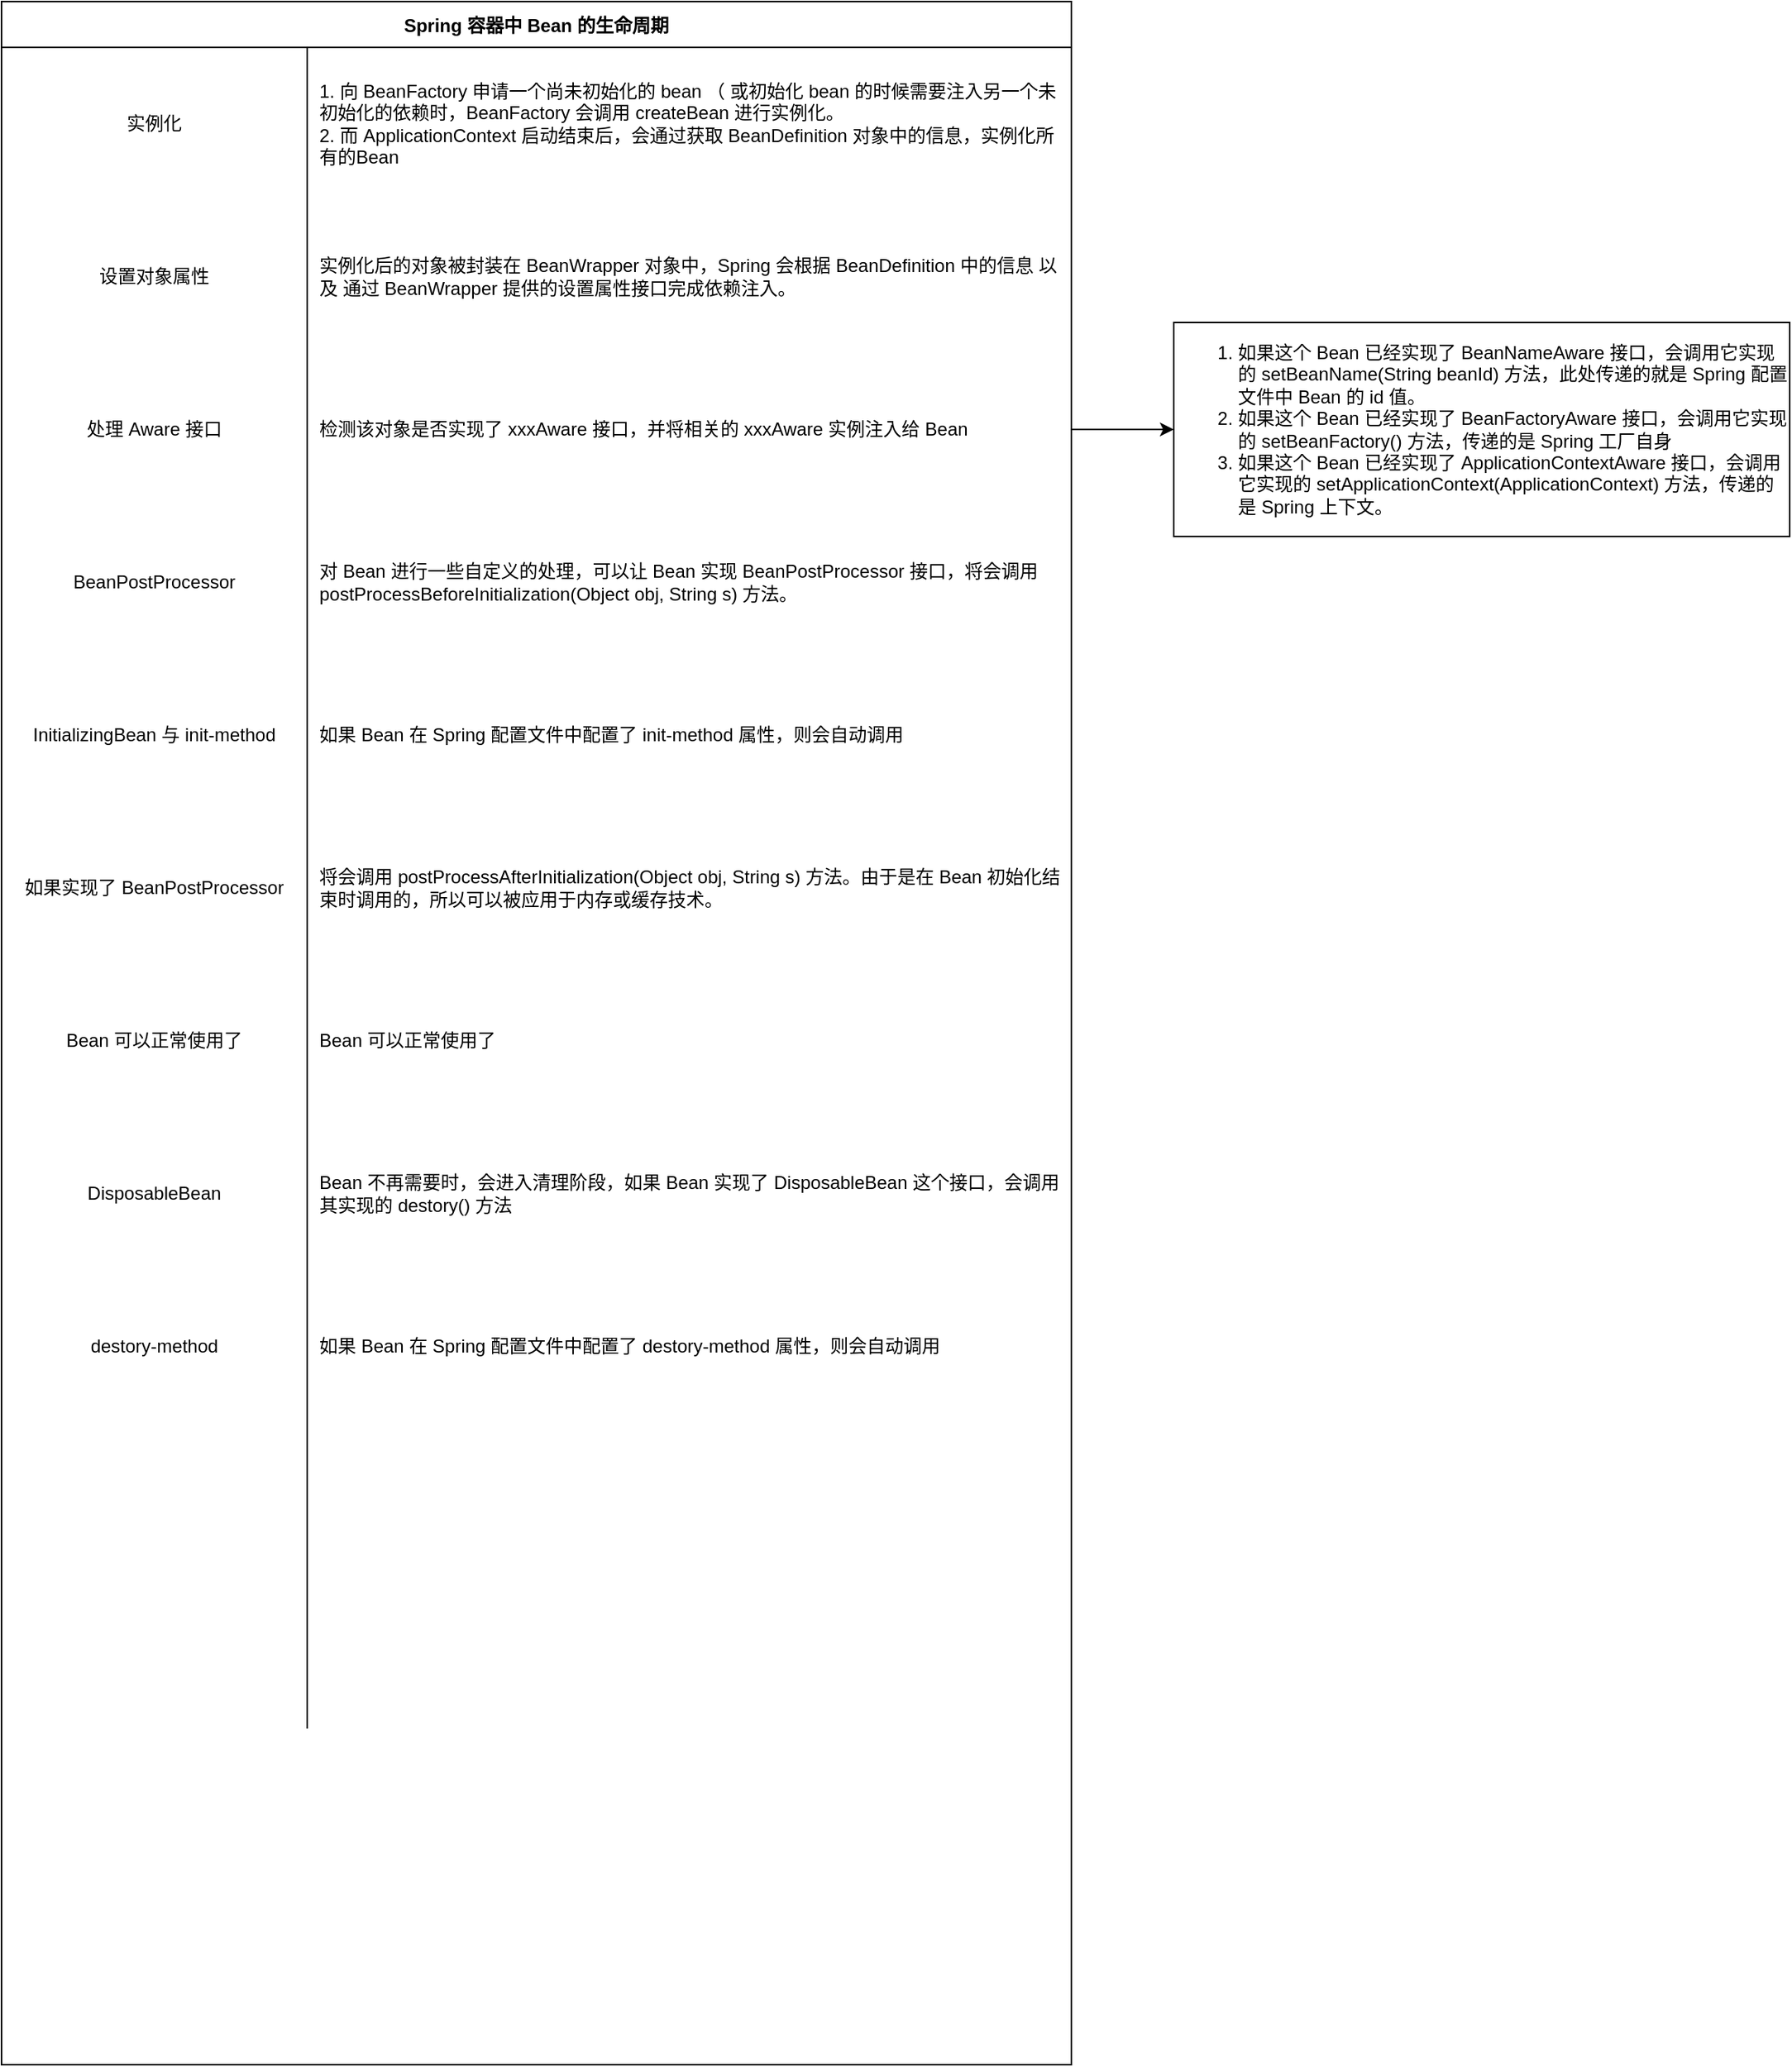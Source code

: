 <mxfile version="20.3.0" type="github">
  <diagram id="HpUtAqqF78r0Vk_ddy8N" name="第 1 页">
    <mxGraphModel dx="1422" dy="698" grid="1" gridSize="10" guides="1" tooltips="1" connect="1" arrows="1" fold="1" page="1" pageScale="1" pageWidth="827" pageHeight="1169" math="0" shadow="0">
      <root>
        <mxCell id="0" />
        <mxCell id="1" parent="0" />
        <mxCell id="00i76T0MfJ0s87nbjDvm-21" value="Spring 容器中 Bean 的生命周期" style="shape=table;startSize=30;container=1;collapsible=0;childLayout=tableLayout;fixedRows=1;rowLines=0;fontStyle=1;" parent="1" vertex="1">
          <mxGeometry x="60" y="40" width="700" height="1350" as="geometry" />
        </mxCell>
        <mxCell id="00i76T0MfJ0s87nbjDvm-22" value="" style="shape=tableRow;horizontal=0;startSize=0;swimlaneHead=0;swimlaneBody=0;top=0;left=0;bottom=0;right=0;collapsible=0;dropTarget=0;fillColor=none;points=[[0,0.5],[1,0.5]];portConstraint=eastwest;" parent="00i76T0MfJ0s87nbjDvm-21" vertex="1">
          <mxGeometry y="30" width="700" height="100" as="geometry" />
        </mxCell>
        <mxCell id="00i76T0MfJ0s87nbjDvm-23" value="实例化" style="shape=partialRectangle;html=1;whiteSpace=wrap;connectable=0;fillColor=none;top=0;left=0;bottom=0;right=0;overflow=hidden;pointerEvents=1;" parent="00i76T0MfJ0s87nbjDvm-22" vertex="1">
          <mxGeometry width="200" height="100" as="geometry">
            <mxRectangle width="200" height="100" as="alternateBounds" />
          </mxGeometry>
        </mxCell>
        <mxCell id="00i76T0MfJ0s87nbjDvm-24" value="1. 向 BeanFactory 申请一个尚未初始化的 bean （ 或初始化 bean 的时候需要注入另一个未初始化的依赖时，BeanFactory 会调用 createBean 进行实例化。&lt;br&gt;2. 而 ApplicationContext 启动结束后，会通过获取 BeanDefinition 对象中的信息，实例化所有的Bean" style="shape=partialRectangle;html=1;whiteSpace=wrap;connectable=0;fillColor=none;top=0;left=0;bottom=0;right=0;align=left;spacingLeft=6;overflow=hidden;" parent="00i76T0MfJ0s87nbjDvm-22" vertex="1">
          <mxGeometry x="200" width="500" height="100" as="geometry">
            <mxRectangle width="500" height="100" as="alternateBounds" />
          </mxGeometry>
        </mxCell>
        <mxCell id="00i76T0MfJ0s87nbjDvm-25" value="" style="shape=tableRow;horizontal=0;startSize=0;swimlaneHead=0;swimlaneBody=0;top=0;left=0;bottom=0;right=0;collapsible=0;dropTarget=0;fillColor=none;points=[[0,0.5],[1,0.5]];portConstraint=eastwest;" parent="00i76T0MfJ0s87nbjDvm-21" vertex="1">
          <mxGeometry y="130" width="700" height="100" as="geometry" />
        </mxCell>
        <mxCell id="00i76T0MfJ0s87nbjDvm-26" value="设置对象属性" style="shape=partialRectangle;html=1;whiteSpace=wrap;connectable=0;fillColor=none;top=0;left=0;bottom=0;right=0;overflow=hidden;" parent="00i76T0MfJ0s87nbjDvm-25" vertex="1">
          <mxGeometry width="200" height="100" as="geometry">
            <mxRectangle width="200" height="100" as="alternateBounds" />
          </mxGeometry>
        </mxCell>
        <mxCell id="00i76T0MfJ0s87nbjDvm-27" value="实例化后的对象被封装在 BeanWrapper 对象中，Spring 会根据 BeanDefinition 中的信息 以及 通过 BeanWrapper 提供的设置属性接口完成依赖注入。" style="shape=partialRectangle;html=1;whiteSpace=wrap;connectable=0;fillColor=none;top=0;left=0;bottom=0;right=0;align=left;spacingLeft=6;overflow=hidden;" parent="00i76T0MfJ0s87nbjDvm-25" vertex="1">
          <mxGeometry x="200" width="500" height="100" as="geometry">
            <mxRectangle width="500" height="100" as="alternateBounds" />
          </mxGeometry>
        </mxCell>
        <mxCell id="00i76T0MfJ0s87nbjDvm-28" value="" style="shape=tableRow;horizontal=0;startSize=0;swimlaneHead=0;swimlaneBody=0;top=0;left=0;bottom=0;right=0;collapsible=0;dropTarget=0;fillColor=none;points=[[0,0.5],[1,0.5]];portConstraint=eastwest;" parent="00i76T0MfJ0s87nbjDvm-21" vertex="1">
          <mxGeometry y="230" width="700" height="100" as="geometry" />
        </mxCell>
        <mxCell id="00i76T0MfJ0s87nbjDvm-29" value="处理 Aware 接口" style="shape=partialRectangle;html=1;whiteSpace=wrap;connectable=0;fillColor=none;top=0;left=0;bottom=0;right=0;overflow=hidden;" parent="00i76T0MfJ0s87nbjDvm-28" vertex="1">
          <mxGeometry width="200" height="100" as="geometry">
            <mxRectangle width="200" height="100" as="alternateBounds" />
          </mxGeometry>
        </mxCell>
        <mxCell id="00i76T0MfJ0s87nbjDvm-30" value="检测该对象是否实现了 xxxAware 接口，并将相关的 xxxAware 实例注入给 Bean" style="shape=partialRectangle;html=1;whiteSpace=wrap;connectable=0;fillColor=none;top=0;left=0;bottom=0;right=0;align=left;spacingLeft=6;overflow=hidden;" parent="00i76T0MfJ0s87nbjDvm-28" vertex="1">
          <mxGeometry x="200" width="500" height="100" as="geometry">
            <mxRectangle width="500" height="100" as="alternateBounds" />
          </mxGeometry>
        </mxCell>
        <mxCell id="00i76T0MfJ0s87nbjDvm-60" style="shape=tableRow;horizontal=0;startSize=0;swimlaneHead=0;swimlaneBody=0;top=0;left=0;bottom=0;right=0;collapsible=0;dropTarget=0;fillColor=none;points=[[0,0.5],[1,0.5]];portConstraint=eastwest;" parent="00i76T0MfJ0s87nbjDvm-21" vertex="1">
          <mxGeometry y="330" width="700" height="100" as="geometry" />
        </mxCell>
        <mxCell id="00i76T0MfJ0s87nbjDvm-61" value="BeanPostProcessor" style="shape=partialRectangle;html=1;whiteSpace=wrap;connectable=0;fillColor=none;top=0;left=0;bottom=0;right=0;overflow=hidden;" parent="00i76T0MfJ0s87nbjDvm-60" vertex="1">
          <mxGeometry width="200" height="100" as="geometry">
            <mxRectangle width="200" height="100" as="alternateBounds" />
          </mxGeometry>
        </mxCell>
        <mxCell id="00i76T0MfJ0s87nbjDvm-62" value="对 Bean 进行一些自定义的处理，可以让 Bean 实现 BeanPostProcessor 接口，将会调用 postProcessBeforeInitialization(Object obj, String s) 方法。" style="shape=partialRectangle;html=1;whiteSpace=wrap;connectable=0;fillColor=none;top=0;left=0;bottom=0;right=0;align=left;spacingLeft=6;overflow=hidden;" parent="00i76T0MfJ0s87nbjDvm-60" vertex="1">
          <mxGeometry x="200" width="500" height="100" as="geometry">
            <mxRectangle width="500" height="100" as="alternateBounds" />
          </mxGeometry>
        </mxCell>
        <mxCell id="00i76T0MfJ0s87nbjDvm-57" style="shape=tableRow;horizontal=0;startSize=0;swimlaneHead=0;swimlaneBody=0;top=0;left=0;bottom=0;right=0;collapsible=0;dropTarget=0;fillColor=none;points=[[0,0.5],[1,0.5]];portConstraint=eastwest;" parent="00i76T0MfJ0s87nbjDvm-21" vertex="1">
          <mxGeometry y="430" width="700" height="100" as="geometry" />
        </mxCell>
        <mxCell id="00i76T0MfJ0s87nbjDvm-58" value="InitializingBean 与 init-method" style="shape=partialRectangle;html=1;whiteSpace=wrap;connectable=0;fillColor=none;top=0;left=0;bottom=0;right=0;overflow=hidden;" parent="00i76T0MfJ0s87nbjDvm-57" vertex="1">
          <mxGeometry width="200" height="100" as="geometry">
            <mxRectangle width="200" height="100" as="alternateBounds" />
          </mxGeometry>
        </mxCell>
        <mxCell id="00i76T0MfJ0s87nbjDvm-59" value="如果 Bean 在 Spring 配置文件中配置了 init-method 属性，则会自动调用" style="shape=partialRectangle;html=1;whiteSpace=wrap;connectable=0;fillColor=none;top=0;left=0;bottom=0;right=0;align=left;spacingLeft=6;overflow=hidden;" parent="00i76T0MfJ0s87nbjDvm-57" vertex="1">
          <mxGeometry x="200" width="500" height="100" as="geometry">
            <mxRectangle width="500" height="100" as="alternateBounds" />
          </mxGeometry>
        </mxCell>
        <mxCell id="00i76T0MfJ0s87nbjDvm-54" style="shape=tableRow;horizontal=0;startSize=0;swimlaneHead=0;swimlaneBody=0;top=0;left=0;bottom=0;right=0;collapsible=0;dropTarget=0;fillColor=none;points=[[0,0.5],[1,0.5]];portConstraint=eastwest;" parent="00i76T0MfJ0s87nbjDvm-21" vertex="1">
          <mxGeometry y="530" width="700" height="100" as="geometry" />
        </mxCell>
        <mxCell id="00i76T0MfJ0s87nbjDvm-55" value="如果实现了 BeanPostProcessor" style="shape=partialRectangle;html=1;whiteSpace=wrap;connectable=0;fillColor=none;top=0;left=0;bottom=0;right=0;overflow=hidden;" parent="00i76T0MfJ0s87nbjDvm-54" vertex="1">
          <mxGeometry width="200" height="100" as="geometry">
            <mxRectangle width="200" height="100" as="alternateBounds" />
          </mxGeometry>
        </mxCell>
        <mxCell id="00i76T0MfJ0s87nbjDvm-56" value="将会调用 postProcessAfterInitialization(Object obj, String s) 方法。由于是在 Bean 初始化结束时调用的，所以可以被应用于内存或缓存技术。" style="shape=partialRectangle;html=1;whiteSpace=wrap;connectable=0;fillColor=none;top=0;left=0;bottom=0;right=0;align=left;spacingLeft=6;overflow=hidden;" parent="00i76T0MfJ0s87nbjDvm-54" vertex="1">
          <mxGeometry x="200" width="500" height="100" as="geometry">
            <mxRectangle width="500" height="100" as="alternateBounds" />
          </mxGeometry>
        </mxCell>
        <mxCell id="00i76T0MfJ0s87nbjDvm-51" style="shape=tableRow;horizontal=0;startSize=0;swimlaneHead=0;swimlaneBody=0;top=0;left=0;bottom=0;right=0;collapsible=0;dropTarget=0;fillColor=none;points=[[0,0.5],[1,0.5]];portConstraint=eastwest;" parent="00i76T0MfJ0s87nbjDvm-21" vertex="1">
          <mxGeometry y="630" width="700" height="100" as="geometry" />
        </mxCell>
        <mxCell id="00i76T0MfJ0s87nbjDvm-52" value="Bean 可以正常使用了" style="shape=partialRectangle;html=1;whiteSpace=wrap;connectable=0;fillColor=none;top=0;left=0;bottom=0;right=0;overflow=hidden;" parent="00i76T0MfJ0s87nbjDvm-51" vertex="1">
          <mxGeometry width="200" height="100" as="geometry">
            <mxRectangle width="200" height="100" as="alternateBounds" />
          </mxGeometry>
        </mxCell>
        <mxCell id="00i76T0MfJ0s87nbjDvm-53" value="Bean 可以正常使用了" style="shape=partialRectangle;html=1;whiteSpace=wrap;connectable=0;fillColor=none;top=0;left=0;bottom=0;right=0;align=left;spacingLeft=6;overflow=hidden;" parent="00i76T0MfJ0s87nbjDvm-51" vertex="1">
          <mxGeometry x="200" width="500" height="100" as="geometry">
            <mxRectangle width="500" height="100" as="alternateBounds" />
          </mxGeometry>
        </mxCell>
        <mxCell id="00i76T0MfJ0s87nbjDvm-48" style="shape=tableRow;horizontal=0;startSize=0;swimlaneHead=0;swimlaneBody=0;top=0;left=0;bottom=0;right=0;collapsible=0;dropTarget=0;fillColor=none;points=[[0,0.5],[1,0.5]];portConstraint=eastwest;" parent="00i76T0MfJ0s87nbjDvm-21" vertex="1">
          <mxGeometry y="730" width="700" height="100" as="geometry" />
        </mxCell>
        <mxCell id="00i76T0MfJ0s87nbjDvm-49" value="DisposableBean" style="shape=partialRectangle;html=1;whiteSpace=wrap;connectable=0;fillColor=none;top=0;left=0;bottom=0;right=0;overflow=hidden;" parent="00i76T0MfJ0s87nbjDvm-48" vertex="1">
          <mxGeometry width="200" height="100" as="geometry">
            <mxRectangle width="200" height="100" as="alternateBounds" />
          </mxGeometry>
        </mxCell>
        <mxCell id="00i76T0MfJ0s87nbjDvm-50" value="Bean 不再需要时，会进入清理阶段，如果 Bean 实现了 DisposableBean 这个接口，会调用其实现的 destory() 方法" style="shape=partialRectangle;html=1;whiteSpace=wrap;connectable=0;fillColor=none;top=0;left=0;bottom=0;right=0;align=left;spacingLeft=6;overflow=hidden;" parent="00i76T0MfJ0s87nbjDvm-48" vertex="1">
          <mxGeometry x="200" width="500" height="100" as="geometry">
            <mxRectangle width="500" height="100" as="alternateBounds" />
          </mxGeometry>
        </mxCell>
        <mxCell id="00i76T0MfJ0s87nbjDvm-45" style="shape=tableRow;horizontal=0;startSize=0;swimlaneHead=0;swimlaneBody=0;top=0;left=0;bottom=0;right=0;collapsible=0;dropTarget=0;fillColor=none;points=[[0,0.5],[1,0.5]];portConstraint=eastwest;" parent="00i76T0MfJ0s87nbjDvm-21" vertex="1">
          <mxGeometry y="830" width="700" height="100" as="geometry" />
        </mxCell>
        <mxCell id="00i76T0MfJ0s87nbjDvm-46" value="destory-method" style="shape=partialRectangle;html=1;whiteSpace=wrap;connectable=0;fillColor=none;top=0;left=0;bottom=0;right=0;overflow=hidden;" parent="00i76T0MfJ0s87nbjDvm-45" vertex="1">
          <mxGeometry width="200" height="100" as="geometry">
            <mxRectangle width="200" height="100" as="alternateBounds" />
          </mxGeometry>
        </mxCell>
        <mxCell id="00i76T0MfJ0s87nbjDvm-47" value="如果 Bean 在 Spring 配置文件中配置了 destory-method 属性，则会自动调用" style="shape=partialRectangle;html=1;whiteSpace=wrap;connectable=0;fillColor=none;top=0;left=0;bottom=0;right=0;align=left;spacingLeft=6;overflow=hidden;" parent="00i76T0MfJ0s87nbjDvm-45" vertex="1">
          <mxGeometry x="200" width="500" height="100" as="geometry">
            <mxRectangle width="500" height="100" as="alternateBounds" />
          </mxGeometry>
        </mxCell>
        <mxCell id="00i76T0MfJ0s87nbjDvm-42" style="shape=tableRow;horizontal=0;startSize=0;swimlaneHead=0;swimlaneBody=0;top=0;left=0;bottom=0;right=0;collapsible=0;dropTarget=0;fillColor=none;points=[[0,0.5],[1,0.5]];portConstraint=eastwest;" parent="00i76T0MfJ0s87nbjDvm-21" vertex="1">
          <mxGeometry y="930" width="700" height="100" as="geometry" />
        </mxCell>
        <mxCell id="00i76T0MfJ0s87nbjDvm-43" style="shape=partialRectangle;html=1;whiteSpace=wrap;connectable=0;fillColor=none;top=0;left=0;bottom=0;right=0;overflow=hidden;" parent="00i76T0MfJ0s87nbjDvm-42" vertex="1">
          <mxGeometry width="200" height="100" as="geometry">
            <mxRectangle width="200" height="100" as="alternateBounds" />
          </mxGeometry>
        </mxCell>
        <mxCell id="00i76T0MfJ0s87nbjDvm-44" style="shape=partialRectangle;html=1;whiteSpace=wrap;connectable=0;fillColor=none;top=0;left=0;bottom=0;right=0;align=left;spacingLeft=6;overflow=hidden;" parent="00i76T0MfJ0s87nbjDvm-42" vertex="1">
          <mxGeometry x="200" width="500" height="100" as="geometry">
            <mxRectangle width="500" height="100" as="alternateBounds" />
          </mxGeometry>
        </mxCell>
        <mxCell id="00i76T0MfJ0s87nbjDvm-39" style="shape=tableRow;horizontal=0;startSize=0;swimlaneHead=0;swimlaneBody=0;top=0;left=0;bottom=0;right=0;collapsible=0;dropTarget=0;fillColor=none;points=[[0,0.5],[1,0.5]];portConstraint=eastwest;" parent="00i76T0MfJ0s87nbjDvm-21" vertex="1">
          <mxGeometry y="1030" width="700" height="100" as="geometry" />
        </mxCell>
        <mxCell id="00i76T0MfJ0s87nbjDvm-40" style="shape=partialRectangle;html=1;whiteSpace=wrap;connectable=0;fillColor=none;top=0;left=0;bottom=0;right=0;overflow=hidden;" parent="00i76T0MfJ0s87nbjDvm-39" vertex="1">
          <mxGeometry width="200" height="100" as="geometry">
            <mxRectangle width="200" height="100" as="alternateBounds" />
          </mxGeometry>
        </mxCell>
        <mxCell id="00i76T0MfJ0s87nbjDvm-41" style="shape=partialRectangle;html=1;whiteSpace=wrap;connectable=0;fillColor=none;top=0;left=0;bottom=0;right=0;align=left;spacingLeft=6;overflow=hidden;" parent="00i76T0MfJ0s87nbjDvm-39" vertex="1">
          <mxGeometry x="200" width="500" height="100" as="geometry">
            <mxRectangle width="500" height="100" as="alternateBounds" />
          </mxGeometry>
        </mxCell>
        <mxCell id="00i76T0MfJ0s87nbjDvm-63" value="&lt;ol&gt;&lt;li&gt;如果这个 Bean 已经实现了 BeanNameAware 接口，会调用它实现的 setBeanName(String beanId) 方法，此处传递的就是 Spring 配置文件中 Bean 的 id 值。&lt;/li&gt;&lt;li&gt;如果这个 Bean 已经实现了 BeanFactoryAware 接口，会调用它实现的 setBeanFactory() 方法，传递的是 Spring 工厂自身&lt;/li&gt;&lt;li&gt;如果这个 Bean 已经实现了 ApplicationContextAware 接口，会调用它实现的 setApplicationContext(ApplicationContext) 方法，传递的是 Spring 上下文。&lt;/li&gt;&lt;/ol&gt;" style="rounded=0;whiteSpace=wrap;html=1;align=left;" parent="1" vertex="1">
          <mxGeometry x="827" y="250" width="403" height="140" as="geometry" />
        </mxCell>
        <mxCell id="00i76T0MfJ0s87nbjDvm-65" style="edgeStyle=orthogonalEdgeStyle;rounded=0;orthogonalLoop=1;jettySize=auto;html=1;entryX=0;entryY=0.5;entryDx=0;entryDy=0;" parent="1" source="00i76T0MfJ0s87nbjDvm-28" target="00i76T0MfJ0s87nbjDvm-63" edge="1">
          <mxGeometry relative="1" as="geometry" />
        </mxCell>
      </root>
    </mxGraphModel>
  </diagram>
</mxfile>
